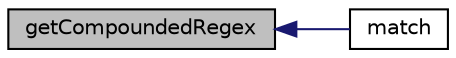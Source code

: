 digraph "getCompoundedRegex"
{
  edge [fontname="Helvetica",fontsize="10",labelfontname="Helvetica",labelfontsize="10"];
  node [fontname="Helvetica",fontsize="10",shape=record];
  rankdir="LR";
  Node1 [label="getCompoundedRegex",height=0.2,width=0.4,color="black", fillcolor="grey75", style="filled" fontcolor="black"];
  Node1 -> Node2 [dir="back",color="midnightblue",fontsize="10",style="solid",fontname="Helvetica"];
  Node2 [label="match",height=0.2,width=0.4,color="black", fillcolor="white", style="filled",URL="$class_parallel_regex.html#ae093ae79ce05f269ba1c09ce92b3d6b9"];
}
